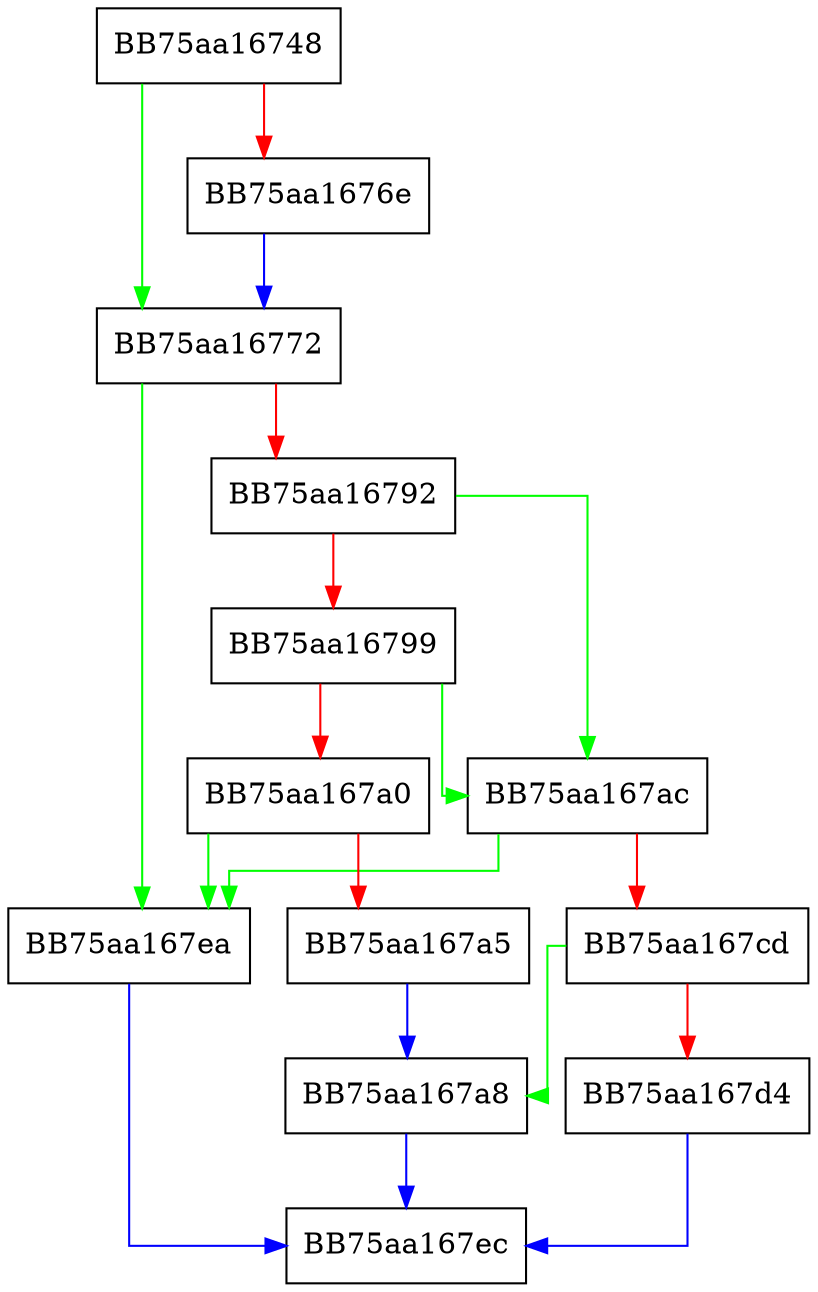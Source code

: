 digraph CopyOneEntry {
  node [shape="box"];
  graph [splines=ortho];
  BB75aa16748 -> BB75aa16772 [color="green"];
  BB75aa16748 -> BB75aa1676e [color="red"];
  BB75aa1676e -> BB75aa16772 [color="blue"];
  BB75aa16772 -> BB75aa167ea [color="green"];
  BB75aa16772 -> BB75aa16792 [color="red"];
  BB75aa16792 -> BB75aa167ac [color="green"];
  BB75aa16792 -> BB75aa16799 [color="red"];
  BB75aa16799 -> BB75aa167ac [color="green"];
  BB75aa16799 -> BB75aa167a0 [color="red"];
  BB75aa167a0 -> BB75aa167ea [color="green"];
  BB75aa167a0 -> BB75aa167a5 [color="red"];
  BB75aa167a5 -> BB75aa167a8 [color="blue"];
  BB75aa167a8 -> BB75aa167ec [color="blue"];
  BB75aa167ac -> BB75aa167ea [color="green"];
  BB75aa167ac -> BB75aa167cd [color="red"];
  BB75aa167cd -> BB75aa167a8 [color="green"];
  BB75aa167cd -> BB75aa167d4 [color="red"];
  BB75aa167d4 -> BB75aa167ec [color="blue"];
  BB75aa167ea -> BB75aa167ec [color="blue"];
}